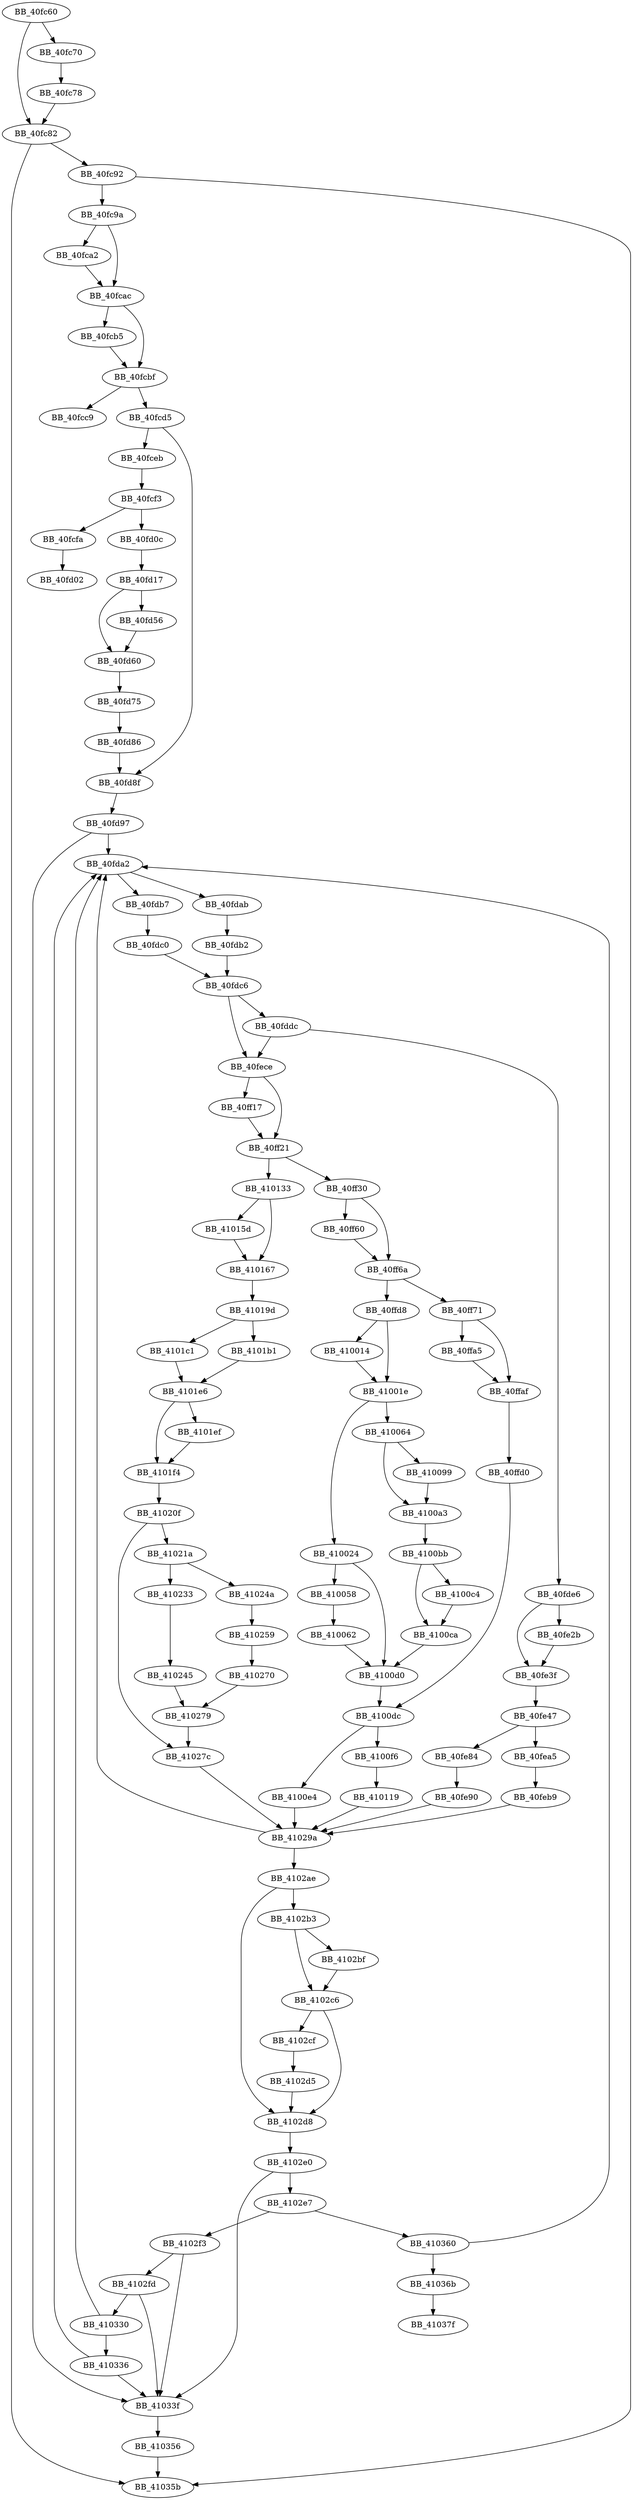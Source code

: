 DiGraph sub_40FC60{
BB_40fc60->BB_40fc70
BB_40fc60->BB_40fc82
BB_40fc70->BB_40fc78
BB_40fc78->BB_40fc82
BB_40fc82->BB_40fc92
BB_40fc82->BB_41035b
BB_40fc92->BB_40fc9a
BB_40fc92->BB_41035b
BB_40fc9a->BB_40fca2
BB_40fc9a->BB_40fcac
BB_40fca2->BB_40fcac
BB_40fcac->BB_40fcb5
BB_40fcac->BB_40fcbf
BB_40fcb5->BB_40fcbf
BB_40fcbf->BB_40fcc9
BB_40fcbf->BB_40fcd5
BB_40fcd5->BB_40fceb
BB_40fcd5->BB_40fd8f
BB_40fceb->BB_40fcf3
BB_40fcf3->BB_40fcfa
BB_40fcf3->BB_40fd0c
BB_40fcfa->BB_40fd02
BB_40fd0c->BB_40fd17
BB_40fd17->BB_40fd56
BB_40fd17->BB_40fd60
BB_40fd56->BB_40fd60
BB_40fd60->BB_40fd75
BB_40fd75->BB_40fd86
BB_40fd86->BB_40fd8f
BB_40fd8f->BB_40fd97
BB_40fd97->BB_40fda2
BB_40fd97->BB_41033f
BB_40fda2->BB_40fdab
BB_40fda2->BB_40fdb7
BB_40fdab->BB_40fdb2
BB_40fdb2->BB_40fdc6
BB_40fdb7->BB_40fdc0
BB_40fdc0->BB_40fdc6
BB_40fdc6->BB_40fddc
BB_40fdc6->BB_40fece
BB_40fddc->BB_40fde6
BB_40fddc->BB_40fece
BB_40fde6->BB_40fe2b
BB_40fde6->BB_40fe3f
BB_40fe2b->BB_40fe3f
BB_40fe3f->BB_40fe47
BB_40fe47->BB_40fe84
BB_40fe47->BB_40fea5
BB_40fe84->BB_40fe90
BB_40fe90->BB_41029a
BB_40fea5->BB_40feb9
BB_40feb9->BB_41029a
BB_40fece->BB_40ff17
BB_40fece->BB_40ff21
BB_40ff17->BB_40ff21
BB_40ff21->BB_40ff30
BB_40ff21->BB_410133
BB_40ff30->BB_40ff60
BB_40ff30->BB_40ff6a
BB_40ff60->BB_40ff6a
BB_40ff6a->BB_40ff71
BB_40ff6a->BB_40ffd8
BB_40ff71->BB_40ffa5
BB_40ff71->BB_40ffaf
BB_40ffa5->BB_40ffaf
BB_40ffaf->BB_40ffd0
BB_40ffd0->BB_4100dc
BB_40ffd8->BB_410014
BB_40ffd8->BB_41001e
BB_410014->BB_41001e
BB_41001e->BB_410024
BB_41001e->BB_410064
BB_410024->BB_410058
BB_410024->BB_4100d0
BB_410058->BB_410062
BB_410062->BB_4100d0
BB_410064->BB_410099
BB_410064->BB_4100a3
BB_410099->BB_4100a3
BB_4100a3->BB_4100bb
BB_4100bb->BB_4100c4
BB_4100bb->BB_4100ca
BB_4100c4->BB_4100ca
BB_4100ca->BB_4100d0
BB_4100d0->BB_4100dc
BB_4100dc->BB_4100e4
BB_4100dc->BB_4100f6
BB_4100e4->BB_41029a
BB_4100f6->BB_410119
BB_410119->BB_41029a
BB_410133->BB_41015d
BB_410133->BB_410167
BB_41015d->BB_410167
BB_410167->BB_41019d
BB_41019d->BB_4101b1
BB_41019d->BB_4101c1
BB_4101b1->BB_4101e6
BB_4101c1->BB_4101e6
BB_4101e6->BB_4101ef
BB_4101e6->BB_4101f4
BB_4101ef->BB_4101f4
BB_4101f4->BB_41020f
BB_41020f->BB_41021a
BB_41020f->BB_41027c
BB_41021a->BB_410233
BB_41021a->BB_41024a
BB_410233->BB_410245
BB_410245->BB_410279
BB_41024a->BB_410259
BB_410259->BB_410270
BB_410270->BB_410279
BB_410279->BB_41027c
BB_41027c->BB_41029a
BB_41029a->BB_40fda2
BB_41029a->BB_4102ae
BB_4102ae->BB_4102b3
BB_4102ae->BB_4102d8
BB_4102b3->BB_4102bf
BB_4102b3->BB_4102c6
BB_4102bf->BB_4102c6
BB_4102c6->BB_4102cf
BB_4102c6->BB_4102d8
BB_4102cf->BB_4102d5
BB_4102d5->BB_4102d8
BB_4102d8->BB_4102e0
BB_4102e0->BB_4102e7
BB_4102e0->BB_41033f
BB_4102e7->BB_4102f3
BB_4102e7->BB_410360
BB_4102f3->BB_4102fd
BB_4102f3->BB_41033f
BB_4102fd->BB_410330
BB_4102fd->BB_41033f
BB_410330->BB_40fda2
BB_410330->BB_410336
BB_410336->BB_40fda2
BB_410336->BB_41033f
BB_41033f->BB_410356
BB_410356->BB_41035b
BB_410360->BB_40fda2
BB_410360->BB_41036b
BB_41036b->BB_41037f
}
